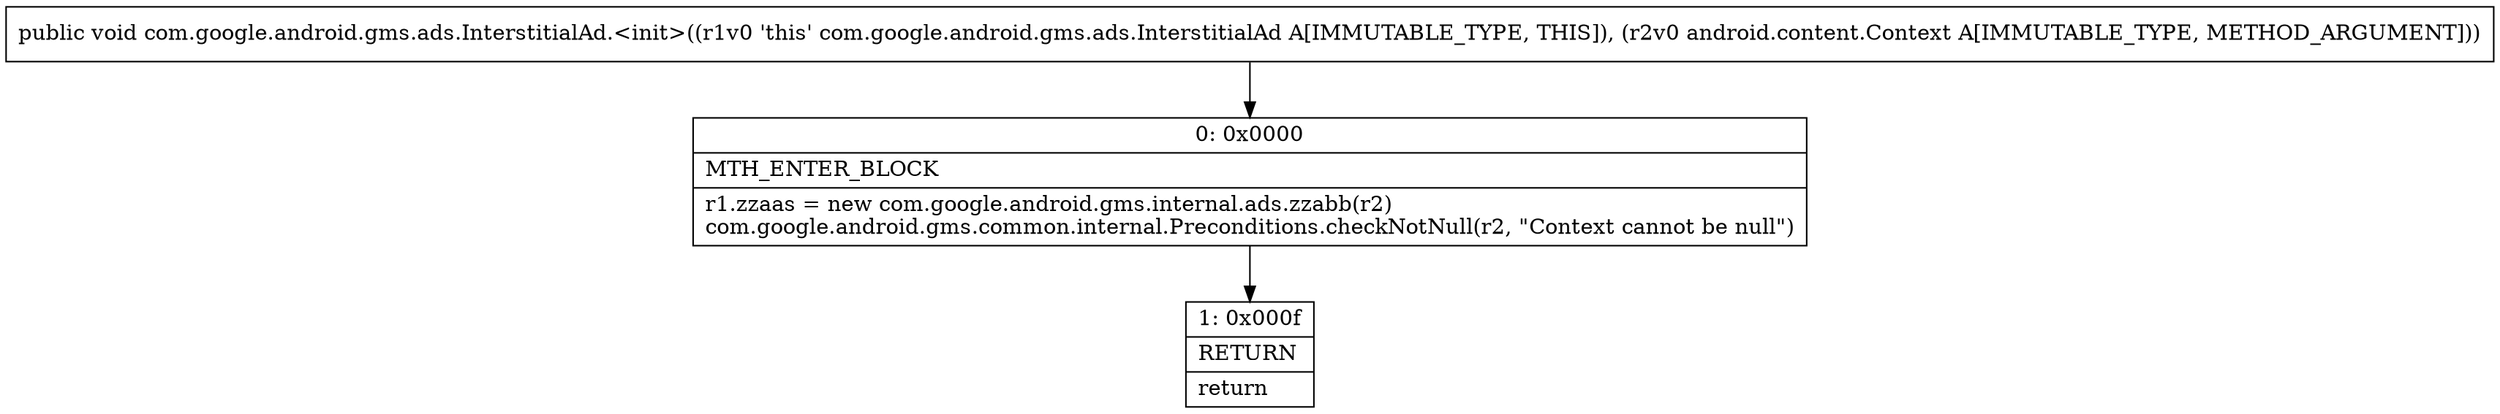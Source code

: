 digraph "CFG forcom.google.android.gms.ads.InterstitialAd.\<init\>(Landroid\/content\/Context;)V" {
Node_0 [shape=record,label="{0\:\ 0x0000|MTH_ENTER_BLOCK\l|r1.zzaas = new com.google.android.gms.internal.ads.zzabb(r2)\lcom.google.android.gms.common.internal.Preconditions.checkNotNull(r2, \"Context cannot be null\")\l}"];
Node_1 [shape=record,label="{1\:\ 0x000f|RETURN\l|return\l}"];
MethodNode[shape=record,label="{public void com.google.android.gms.ads.InterstitialAd.\<init\>((r1v0 'this' com.google.android.gms.ads.InterstitialAd A[IMMUTABLE_TYPE, THIS]), (r2v0 android.content.Context A[IMMUTABLE_TYPE, METHOD_ARGUMENT])) }"];
MethodNode -> Node_0;
Node_0 -> Node_1;
}

